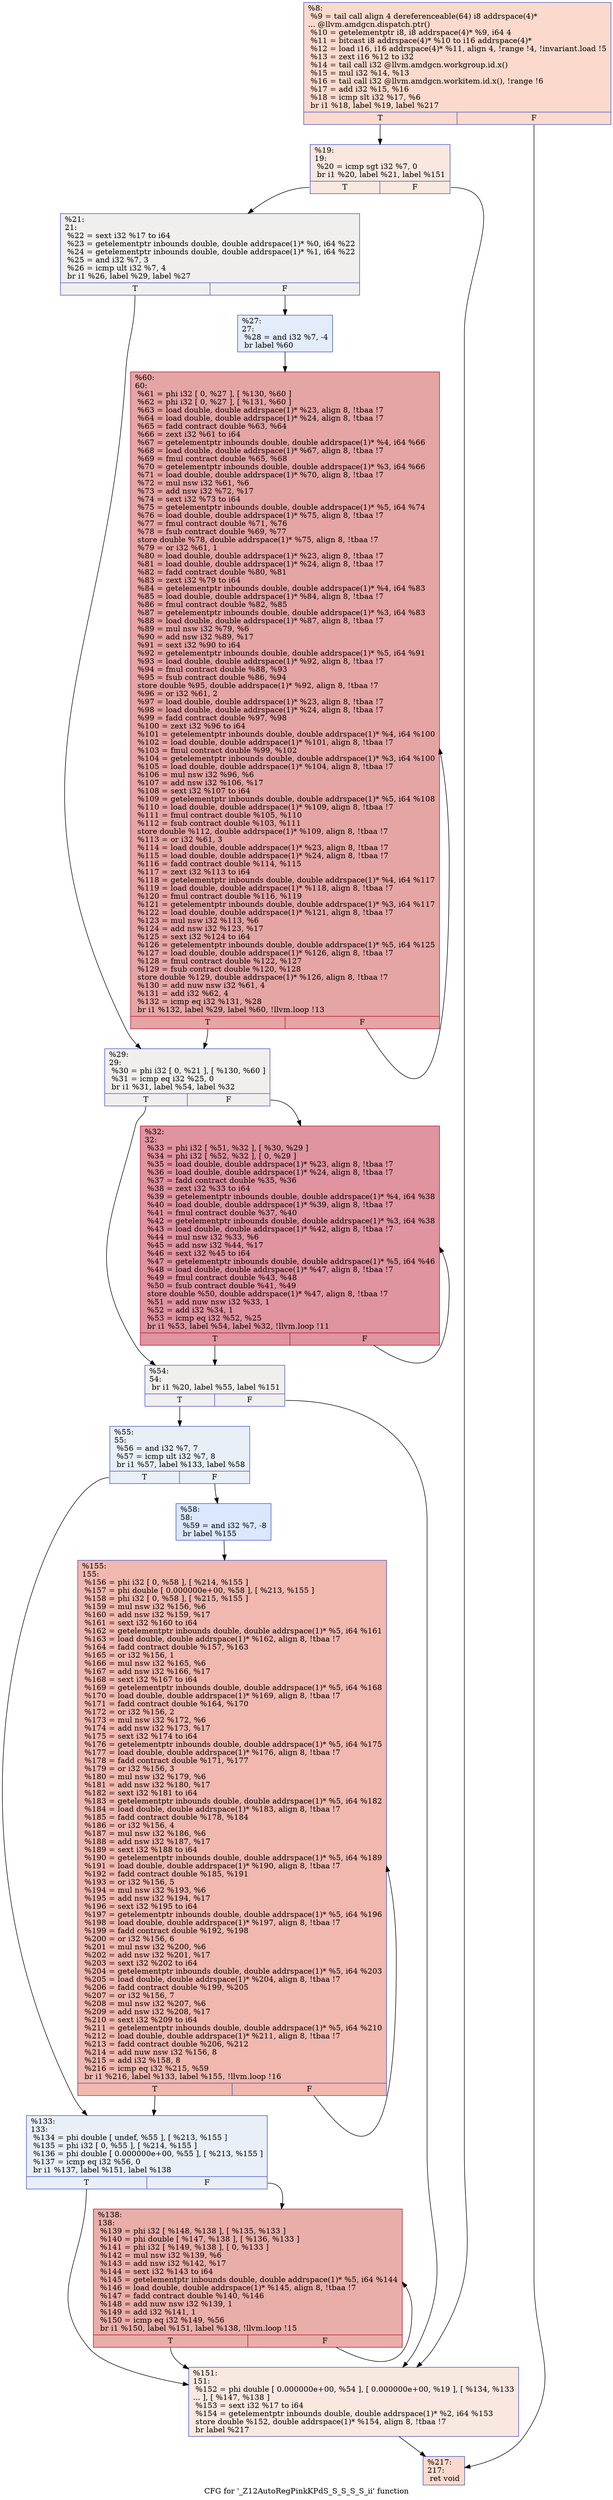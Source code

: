 digraph "CFG for '_Z12AutoRegPinkKPdS_S_S_S_S_ii' function" {
	label="CFG for '_Z12AutoRegPinkKPdS_S_S_S_S_ii' function";

	Node0x4af78d0 [shape=record,color="#3d50c3ff", style=filled, fillcolor="#f7ac8e70",label="{%8:\l  %9 = tail call align 4 dereferenceable(64) i8 addrspace(4)*\l... @llvm.amdgcn.dispatch.ptr()\l  %10 = getelementptr i8, i8 addrspace(4)* %9, i64 4\l  %11 = bitcast i8 addrspace(4)* %10 to i16 addrspace(4)*\l  %12 = load i16, i16 addrspace(4)* %11, align 4, !range !4, !invariant.load !5\l  %13 = zext i16 %12 to i32\l  %14 = tail call i32 @llvm.amdgcn.workgroup.id.x()\l  %15 = mul i32 %14, %13\l  %16 = tail call i32 @llvm.amdgcn.workitem.id.x(), !range !6\l  %17 = add i32 %15, %16\l  %18 = icmp slt i32 %17, %6\l  br i1 %18, label %19, label %217\l|{<s0>T|<s1>F}}"];
	Node0x4af78d0:s0 -> Node0x4af9800;
	Node0x4af78d0:s1 -> Node0x4af9890;
	Node0x4af9800 [shape=record,color="#3d50c3ff", style=filled, fillcolor="#f1ccb870",label="{%19:\l19:                                               \l  %20 = icmp sgt i32 %7, 0\l  br i1 %20, label %21, label %151\l|{<s0>T|<s1>F}}"];
	Node0x4af9800:s0 -> Node0x4af9a60;
	Node0x4af9800:s1 -> Node0x4af9ab0;
	Node0x4af9a60 [shape=record,color="#3d50c3ff", style=filled, fillcolor="#e0dbd870",label="{%21:\l21:                                               \l  %22 = sext i32 %17 to i64\l  %23 = getelementptr inbounds double, double addrspace(1)* %0, i64 %22\l  %24 = getelementptr inbounds double, double addrspace(1)* %1, i64 %22\l  %25 = and i32 %7, 3\l  %26 = icmp ult i32 %7, 4\l  br i1 %26, label %29, label %27\l|{<s0>T|<s1>F}}"];
	Node0x4af9a60:s0 -> Node0x4af9f20;
	Node0x4af9a60:s1 -> Node0x4af9f70;
	Node0x4af9f70 [shape=record,color="#3d50c3ff", style=filled, fillcolor="#bfd3f670",label="{%27:\l27:                                               \l  %28 = and i32 %7, -4\l  br label %60\l}"];
	Node0x4af9f70 -> Node0x4afa170;
	Node0x4af9f20 [shape=record,color="#3d50c3ff", style=filled, fillcolor="#e0dbd870",label="{%29:\l29:                                               \l  %30 = phi i32 [ 0, %21 ], [ %130, %60 ]\l  %31 = icmp eq i32 %25, 0\l  br i1 %31, label %54, label %32\l|{<s0>T|<s1>F}}"];
	Node0x4af9f20:s0 -> Node0x4afa3a0;
	Node0x4af9f20:s1 -> Node0x4afa430;
	Node0x4afa430 [shape=record,color="#b70d28ff", style=filled, fillcolor="#b70d2870",label="{%32:\l32:                                               \l  %33 = phi i32 [ %51, %32 ], [ %30, %29 ]\l  %34 = phi i32 [ %52, %32 ], [ 0, %29 ]\l  %35 = load double, double addrspace(1)* %23, align 8, !tbaa !7\l  %36 = load double, double addrspace(1)* %24, align 8, !tbaa !7\l  %37 = fadd contract double %35, %36\l  %38 = zext i32 %33 to i64\l  %39 = getelementptr inbounds double, double addrspace(1)* %4, i64 %38\l  %40 = load double, double addrspace(1)* %39, align 8, !tbaa !7\l  %41 = fmul contract double %37, %40\l  %42 = getelementptr inbounds double, double addrspace(1)* %3, i64 %38\l  %43 = load double, double addrspace(1)* %42, align 8, !tbaa !7\l  %44 = mul nsw i32 %33, %6\l  %45 = add nsw i32 %44, %17\l  %46 = sext i32 %45 to i64\l  %47 = getelementptr inbounds double, double addrspace(1)* %5, i64 %46\l  %48 = load double, double addrspace(1)* %47, align 8, !tbaa !7\l  %49 = fmul contract double %43, %48\l  %50 = fsub contract double %41, %49\l  store double %50, double addrspace(1)* %47, align 8, !tbaa !7\l  %51 = add nuw nsw i32 %33, 1\l  %52 = add i32 %34, 1\l  %53 = icmp eq i32 %52, %25\l  br i1 %53, label %54, label %32, !llvm.loop !11\l|{<s0>T|<s1>F}}"];
	Node0x4afa430:s0 -> Node0x4afa3a0;
	Node0x4afa430:s1 -> Node0x4afa430;
	Node0x4afa3a0 [shape=record,color="#3d50c3ff", style=filled, fillcolor="#e0dbd870",label="{%54:\l54:                                               \l  br i1 %20, label %55, label %151\l|{<s0>T|<s1>F}}"];
	Node0x4afa3a0:s0 -> Node0x4afbbf0;
	Node0x4afa3a0:s1 -> Node0x4af9ab0;
	Node0x4afbbf0 [shape=record,color="#3d50c3ff", style=filled, fillcolor="#cedaeb70",label="{%55:\l55:                                               \l  %56 = and i32 %7, 7\l  %57 = icmp ult i32 %7, 8\l  br i1 %57, label %133, label %58\l|{<s0>T|<s1>F}}"];
	Node0x4afbbf0:s0 -> Node0x4afbe10;
	Node0x4afbbf0:s1 -> Node0x4afbe60;
	Node0x4afbe60 [shape=record,color="#3d50c3ff", style=filled, fillcolor="#abc8fd70",label="{%58:\l58:                                               \l  %59 = and i32 %7, -8\l  br label %155\l}"];
	Node0x4afbe60 -> Node0x4afc060;
	Node0x4afa170 [shape=record,color="#b70d28ff", style=filled, fillcolor="#c5333470",label="{%60:\l60:                                               \l  %61 = phi i32 [ 0, %27 ], [ %130, %60 ]\l  %62 = phi i32 [ 0, %27 ], [ %131, %60 ]\l  %63 = load double, double addrspace(1)* %23, align 8, !tbaa !7\l  %64 = load double, double addrspace(1)* %24, align 8, !tbaa !7\l  %65 = fadd contract double %63, %64\l  %66 = zext i32 %61 to i64\l  %67 = getelementptr inbounds double, double addrspace(1)* %4, i64 %66\l  %68 = load double, double addrspace(1)* %67, align 8, !tbaa !7\l  %69 = fmul contract double %65, %68\l  %70 = getelementptr inbounds double, double addrspace(1)* %3, i64 %66\l  %71 = load double, double addrspace(1)* %70, align 8, !tbaa !7\l  %72 = mul nsw i32 %61, %6\l  %73 = add nsw i32 %72, %17\l  %74 = sext i32 %73 to i64\l  %75 = getelementptr inbounds double, double addrspace(1)* %5, i64 %74\l  %76 = load double, double addrspace(1)* %75, align 8, !tbaa !7\l  %77 = fmul contract double %71, %76\l  %78 = fsub contract double %69, %77\l  store double %78, double addrspace(1)* %75, align 8, !tbaa !7\l  %79 = or i32 %61, 1\l  %80 = load double, double addrspace(1)* %23, align 8, !tbaa !7\l  %81 = load double, double addrspace(1)* %24, align 8, !tbaa !7\l  %82 = fadd contract double %80, %81\l  %83 = zext i32 %79 to i64\l  %84 = getelementptr inbounds double, double addrspace(1)* %4, i64 %83\l  %85 = load double, double addrspace(1)* %84, align 8, !tbaa !7\l  %86 = fmul contract double %82, %85\l  %87 = getelementptr inbounds double, double addrspace(1)* %3, i64 %83\l  %88 = load double, double addrspace(1)* %87, align 8, !tbaa !7\l  %89 = mul nsw i32 %79, %6\l  %90 = add nsw i32 %89, %17\l  %91 = sext i32 %90 to i64\l  %92 = getelementptr inbounds double, double addrspace(1)* %5, i64 %91\l  %93 = load double, double addrspace(1)* %92, align 8, !tbaa !7\l  %94 = fmul contract double %88, %93\l  %95 = fsub contract double %86, %94\l  store double %95, double addrspace(1)* %92, align 8, !tbaa !7\l  %96 = or i32 %61, 2\l  %97 = load double, double addrspace(1)* %23, align 8, !tbaa !7\l  %98 = load double, double addrspace(1)* %24, align 8, !tbaa !7\l  %99 = fadd contract double %97, %98\l  %100 = zext i32 %96 to i64\l  %101 = getelementptr inbounds double, double addrspace(1)* %4, i64 %100\l  %102 = load double, double addrspace(1)* %101, align 8, !tbaa !7\l  %103 = fmul contract double %99, %102\l  %104 = getelementptr inbounds double, double addrspace(1)* %3, i64 %100\l  %105 = load double, double addrspace(1)* %104, align 8, !tbaa !7\l  %106 = mul nsw i32 %96, %6\l  %107 = add nsw i32 %106, %17\l  %108 = sext i32 %107 to i64\l  %109 = getelementptr inbounds double, double addrspace(1)* %5, i64 %108\l  %110 = load double, double addrspace(1)* %109, align 8, !tbaa !7\l  %111 = fmul contract double %105, %110\l  %112 = fsub contract double %103, %111\l  store double %112, double addrspace(1)* %109, align 8, !tbaa !7\l  %113 = or i32 %61, 3\l  %114 = load double, double addrspace(1)* %23, align 8, !tbaa !7\l  %115 = load double, double addrspace(1)* %24, align 8, !tbaa !7\l  %116 = fadd contract double %114, %115\l  %117 = zext i32 %113 to i64\l  %118 = getelementptr inbounds double, double addrspace(1)* %4, i64 %117\l  %119 = load double, double addrspace(1)* %118, align 8, !tbaa !7\l  %120 = fmul contract double %116, %119\l  %121 = getelementptr inbounds double, double addrspace(1)* %3, i64 %117\l  %122 = load double, double addrspace(1)* %121, align 8, !tbaa !7\l  %123 = mul nsw i32 %113, %6\l  %124 = add nsw i32 %123, %17\l  %125 = sext i32 %124 to i64\l  %126 = getelementptr inbounds double, double addrspace(1)* %5, i64 %125\l  %127 = load double, double addrspace(1)* %126, align 8, !tbaa !7\l  %128 = fmul contract double %122, %127\l  %129 = fsub contract double %120, %128\l  store double %129, double addrspace(1)* %126, align 8, !tbaa !7\l  %130 = add nuw nsw i32 %61, 4\l  %131 = add i32 %62, 4\l  %132 = icmp eq i32 %131, %28\l  br i1 %132, label %29, label %60, !llvm.loop !13\l|{<s0>T|<s1>F}}"];
	Node0x4afa170:s0 -> Node0x4af9f20;
	Node0x4afa170:s1 -> Node0x4afa170;
	Node0x4afbe10 [shape=record,color="#3d50c3ff", style=filled, fillcolor="#cedaeb70",label="{%133:\l133:                                              \l  %134 = phi double [ undef, %55 ], [ %213, %155 ]\l  %135 = phi i32 [ 0, %55 ], [ %214, %155 ]\l  %136 = phi double [ 0.000000e+00, %55 ], [ %213, %155 ]\l  %137 = icmp eq i32 %56, 0\l  br i1 %137, label %151, label %138\l|{<s0>T|<s1>F}}"];
	Node0x4afbe10:s0 -> Node0x4af9ab0;
	Node0x4afbe10:s1 -> Node0x4b002a0;
	Node0x4b002a0 [shape=record,color="#b70d28ff", style=filled, fillcolor="#d0473d70",label="{%138:\l138:                                              \l  %139 = phi i32 [ %148, %138 ], [ %135, %133 ]\l  %140 = phi double [ %147, %138 ], [ %136, %133 ]\l  %141 = phi i32 [ %149, %138 ], [ 0, %133 ]\l  %142 = mul nsw i32 %139, %6\l  %143 = add nsw i32 %142, %17\l  %144 = sext i32 %143 to i64\l  %145 = getelementptr inbounds double, double addrspace(1)* %5, i64 %144\l  %146 = load double, double addrspace(1)* %145, align 8, !tbaa !7\l  %147 = fadd contract double %140, %146\l  %148 = add nuw nsw i32 %139, 1\l  %149 = add i32 %141, 1\l  %150 = icmp eq i32 %149, %56\l  br i1 %150, label %151, label %138, !llvm.loop !15\l|{<s0>T|<s1>F}}"];
	Node0x4b002a0:s0 -> Node0x4af9ab0;
	Node0x4b002a0:s1 -> Node0x4b002a0;
	Node0x4af9ab0 [shape=record,color="#3d50c3ff", style=filled, fillcolor="#f1ccb870",label="{%151:\l151:                                              \l  %152 = phi double [ 0.000000e+00, %54 ], [ 0.000000e+00, %19 ], [ %134, %133\l... ], [ %147, %138 ]\l  %153 = sext i32 %17 to i64\l  %154 = getelementptr inbounds double, double addrspace(1)* %2, i64 %153\l  store double %152, double addrspace(1)* %154, align 8, !tbaa !7\l  br label %217\l}"];
	Node0x4af9ab0 -> Node0x4af9890;
	Node0x4afc060 [shape=record,color="#3d50c3ff", style=filled, fillcolor="#dc5d4a70",label="{%155:\l155:                                              \l  %156 = phi i32 [ 0, %58 ], [ %214, %155 ]\l  %157 = phi double [ 0.000000e+00, %58 ], [ %213, %155 ]\l  %158 = phi i32 [ 0, %58 ], [ %215, %155 ]\l  %159 = mul nsw i32 %156, %6\l  %160 = add nsw i32 %159, %17\l  %161 = sext i32 %160 to i64\l  %162 = getelementptr inbounds double, double addrspace(1)* %5, i64 %161\l  %163 = load double, double addrspace(1)* %162, align 8, !tbaa !7\l  %164 = fadd contract double %157, %163\l  %165 = or i32 %156, 1\l  %166 = mul nsw i32 %165, %6\l  %167 = add nsw i32 %166, %17\l  %168 = sext i32 %167 to i64\l  %169 = getelementptr inbounds double, double addrspace(1)* %5, i64 %168\l  %170 = load double, double addrspace(1)* %169, align 8, !tbaa !7\l  %171 = fadd contract double %164, %170\l  %172 = or i32 %156, 2\l  %173 = mul nsw i32 %172, %6\l  %174 = add nsw i32 %173, %17\l  %175 = sext i32 %174 to i64\l  %176 = getelementptr inbounds double, double addrspace(1)* %5, i64 %175\l  %177 = load double, double addrspace(1)* %176, align 8, !tbaa !7\l  %178 = fadd contract double %171, %177\l  %179 = or i32 %156, 3\l  %180 = mul nsw i32 %179, %6\l  %181 = add nsw i32 %180, %17\l  %182 = sext i32 %181 to i64\l  %183 = getelementptr inbounds double, double addrspace(1)* %5, i64 %182\l  %184 = load double, double addrspace(1)* %183, align 8, !tbaa !7\l  %185 = fadd contract double %178, %184\l  %186 = or i32 %156, 4\l  %187 = mul nsw i32 %186, %6\l  %188 = add nsw i32 %187, %17\l  %189 = sext i32 %188 to i64\l  %190 = getelementptr inbounds double, double addrspace(1)* %5, i64 %189\l  %191 = load double, double addrspace(1)* %190, align 8, !tbaa !7\l  %192 = fadd contract double %185, %191\l  %193 = or i32 %156, 5\l  %194 = mul nsw i32 %193, %6\l  %195 = add nsw i32 %194, %17\l  %196 = sext i32 %195 to i64\l  %197 = getelementptr inbounds double, double addrspace(1)* %5, i64 %196\l  %198 = load double, double addrspace(1)* %197, align 8, !tbaa !7\l  %199 = fadd contract double %192, %198\l  %200 = or i32 %156, 6\l  %201 = mul nsw i32 %200, %6\l  %202 = add nsw i32 %201, %17\l  %203 = sext i32 %202 to i64\l  %204 = getelementptr inbounds double, double addrspace(1)* %5, i64 %203\l  %205 = load double, double addrspace(1)* %204, align 8, !tbaa !7\l  %206 = fadd contract double %199, %205\l  %207 = or i32 %156, 7\l  %208 = mul nsw i32 %207, %6\l  %209 = add nsw i32 %208, %17\l  %210 = sext i32 %209 to i64\l  %211 = getelementptr inbounds double, double addrspace(1)* %5, i64 %210\l  %212 = load double, double addrspace(1)* %211, align 8, !tbaa !7\l  %213 = fadd contract double %206, %212\l  %214 = add nuw nsw i32 %156, 8\l  %215 = add i32 %158, 8\l  %216 = icmp eq i32 %215, %59\l  br i1 %216, label %133, label %155, !llvm.loop !16\l|{<s0>T|<s1>F}}"];
	Node0x4afc060:s0 -> Node0x4afbe10;
	Node0x4afc060:s1 -> Node0x4afc060;
	Node0x4af9890 [shape=record,color="#3d50c3ff", style=filled, fillcolor="#f7ac8e70",label="{%217:\l217:                                              \l  ret void\l}"];
}
